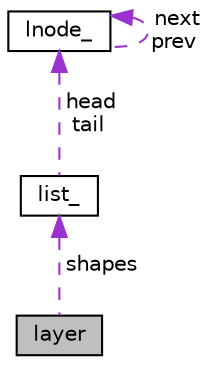 digraph "layer"
{
 // LATEX_PDF_SIZE
  edge [fontname="Helvetica",fontsize="10",labelfontname="Helvetica",labelfontsize="10"];
  node [fontname="Helvetica",fontsize="10",shape=record];
  Node1 [label="layer",height=0.2,width=0.4,color="black", fillcolor="grey75", style="filled", fontcolor="black",tooltip="Structure représentant un calque."];
  Node2 -> Node1 [dir="back",color="darkorchid3",fontsize="10",style="dashed",label=" shapes" ,fontname="Helvetica"];
  Node2 [label="list_",height=0.2,width=0.4,color="black", fillcolor="white", style="filled",URL="$structlist__.html",tooltip="Structure représentant une liste doublement chaînée."];
  Node3 -> Node2 [dir="back",color="darkorchid3",fontsize="10",style="dashed",label=" head\ntail" ,fontname="Helvetica"];
  Node3 [label="lnode_",height=0.2,width=0.4,color="black", fillcolor="white", style="filled",URL="$structlnode__.html",tooltip="Structure représentant un élément d'une liste doublement chaînée."];
  Node3 -> Node3 [dir="back",color="darkorchid3",fontsize="10",style="dashed",label=" next\nprev" ,fontname="Helvetica"];
}

